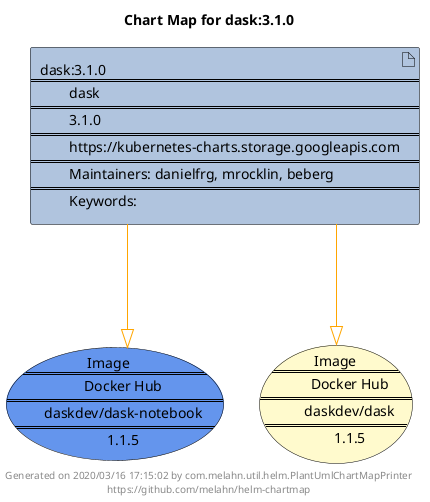 @startuml
skinparam linetype ortho
skinparam backgroundColor white
skinparam usecaseBorderColor black
skinparam usecaseArrowColor LightSlateGray
skinparam artifactBorderColor black
skinparam artifactArrowColor LightSlateGray

title Chart Map for dask:3.1.0

'There is one referenced Helm Chart
artifact "dask:3.1.0\n====\n\tdask\n====\n\t3.1.0\n====\n\thttps://kubernetes-charts.storage.googleapis.com\n====\n\tMaintainers: danielfrg, mrocklin, beberg\n====\n\tKeywords: " as dask_3_1_0 #LightSteelBlue

'There are 2 referenced Docker Images
usecase "Image\n====\n\tDocker Hub\n====\n\tdaskdev/dask-notebook\n====\n\t1.1.5" as daskdev_dask_notebook_1_1_5 #CornflowerBlue
usecase "Image\n====\n\tDocker Hub\n====\n\tdaskdev/dask\n====\n\t1.1.5" as daskdev_dask_1_1_5 #LemonChiffon

'Chart Dependencies
dask_3_1_0--[#orange]-|>daskdev_dask_1_1_5
dask_3_1_0--[#orange]-|>daskdev_dask_notebook_1_1_5

center footer Generated on 2020/03/16 17:15:02 by com.melahn.util.helm.PlantUmlChartMapPrinter\nhttps://github.com/melahn/helm-chartmap
@enduml
